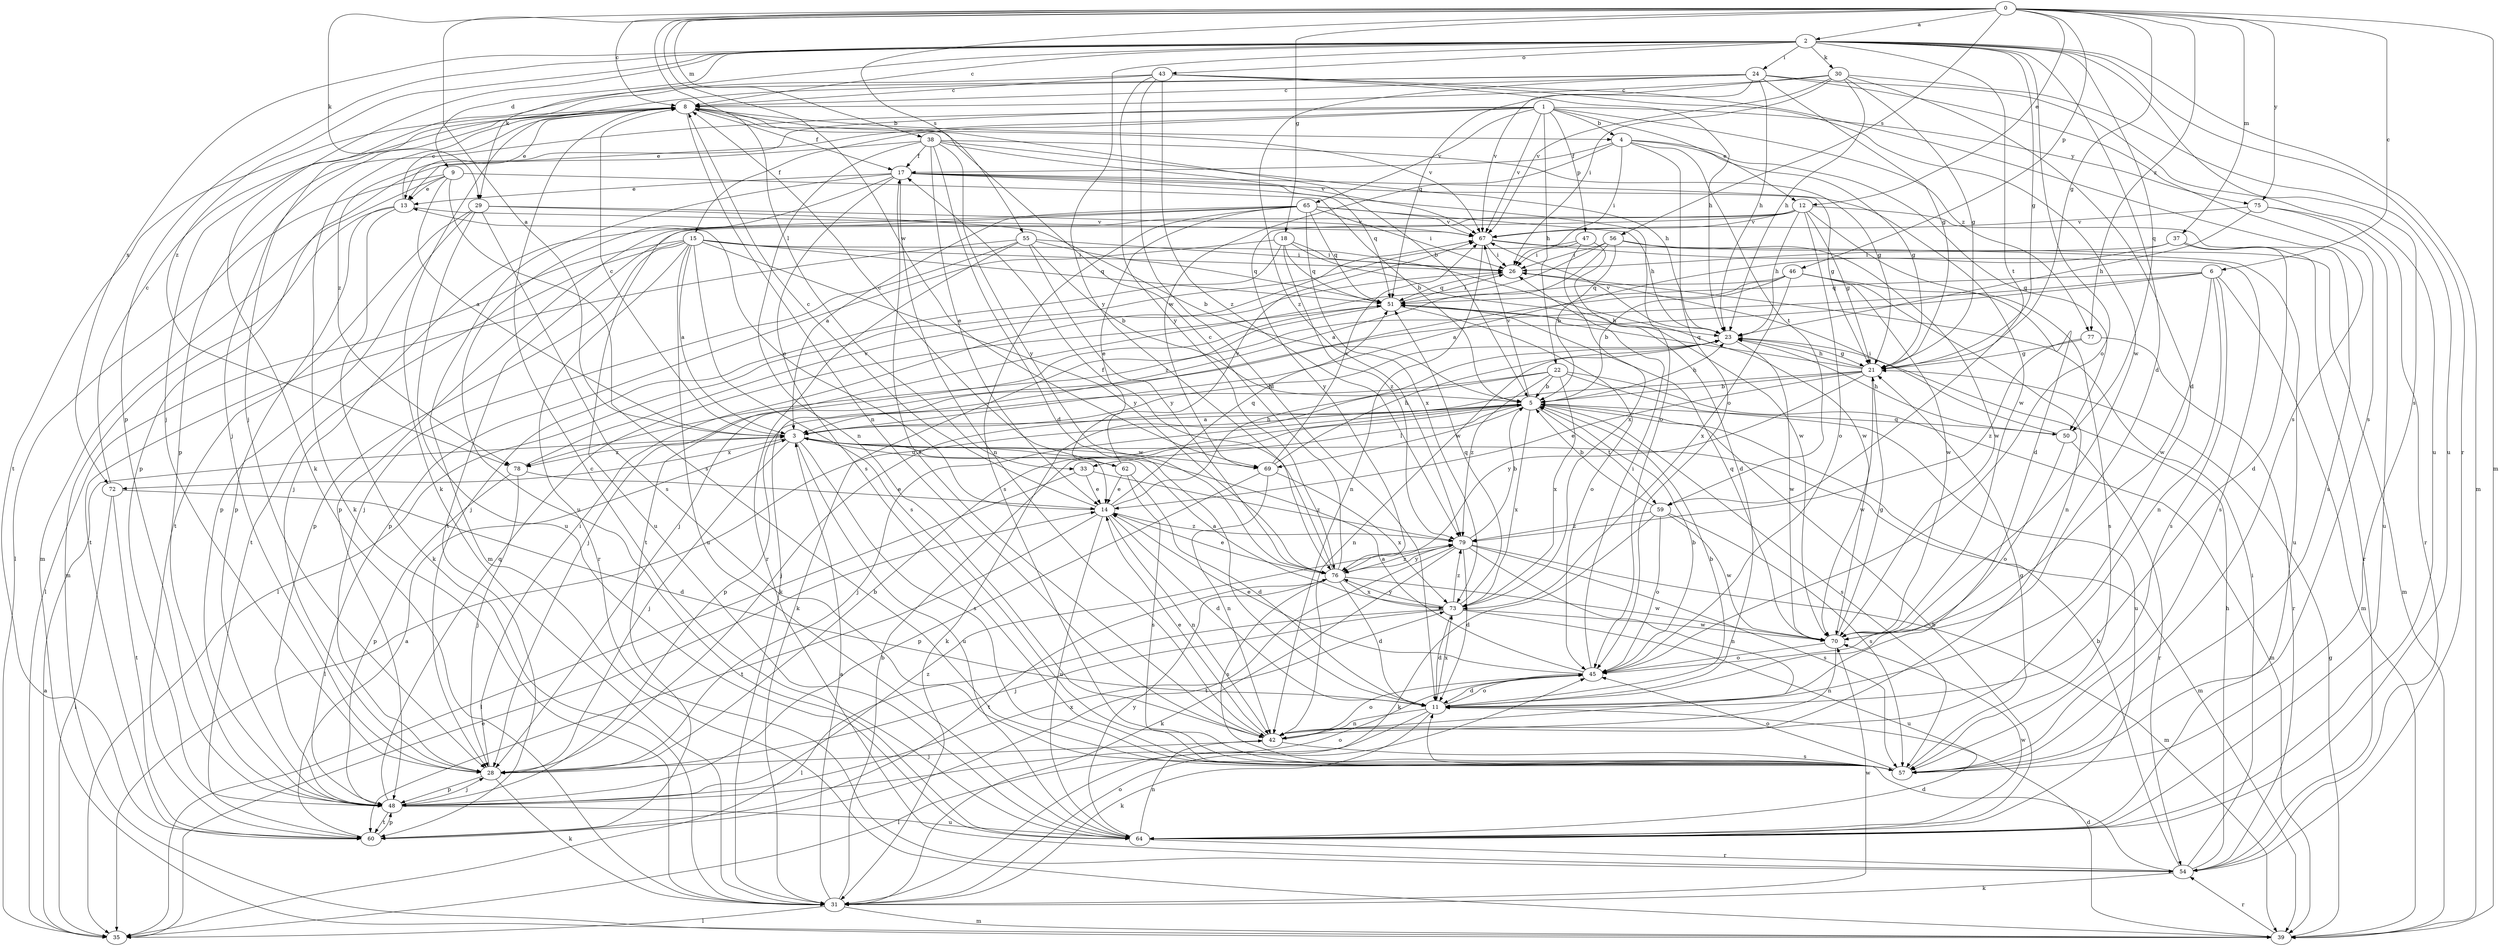 strict digraph  {
0;
1;
2;
3;
4;
5;
6;
8;
9;
11;
12;
13;
14;
15;
17;
18;
21;
22;
23;
24;
26;
28;
29;
30;
31;
33;
35;
37;
38;
39;
42;
43;
45;
46;
47;
48;
50;
51;
54;
55;
56;
57;
59;
60;
62;
64;
65;
67;
69;
70;
72;
73;
75;
76;
77;
78;
79;
0 -> 2  [label=a];
0 -> 3  [label=a];
0 -> 6  [label=c];
0 -> 8  [label=c];
0 -> 12  [label=e];
0 -> 18  [label=g];
0 -> 21  [label=g];
0 -> 29  [label=k];
0 -> 33  [label=l];
0 -> 37  [label=m];
0 -> 38  [label=m];
0 -> 39  [label=m];
0 -> 46  [label=p];
0 -> 55  [label=s];
0 -> 56  [label=s];
0 -> 69  [label=w];
0 -> 75  [label=y];
0 -> 77  [label=z];
1 -> 4  [label=b];
1 -> 12  [label=e];
1 -> 13  [label=e];
1 -> 15  [label=f];
1 -> 22  [label=h];
1 -> 47  [label=p];
1 -> 48  [label=p];
1 -> 65  [label=v];
1 -> 67  [label=v];
1 -> 75  [label=y];
1 -> 77  [label=z];
1 -> 78  [label=z];
2 -> 8  [label=c];
2 -> 9  [label=d];
2 -> 11  [label=d];
2 -> 21  [label=g];
2 -> 24  [label=i];
2 -> 29  [label=k];
2 -> 30  [label=k];
2 -> 31  [label=k];
2 -> 39  [label=m];
2 -> 43  [label=o];
2 -> 45  [label=o];
2 -> 48  [label=p];
2 -> 50  [label=q];
2 -> 54  [label=r];
2 -> 57  [label=s];
2 -> 59  [label=t];
2 -> 72  [label=x];
2 -> 76  [label=y];
2 -> 78  [label=z];
3 -> 8  [label=c];
3 -> 23  [label=h];
3 -> 28  [label=j];
3 -> 39  [label=m];
3 -> 57  [label=s];
3 -> 62  [label=u];
3 -> 64  [label=u];
3 -> 69  [label=w];
3 -> 72  [label=x];
3 -> 78  [label=z];
4 -> 17  [label=f];
4 -> 21  [label=g];
4 -> 26  [label=i];
4 -> 45  [label=o];
4 -> 50  [label=q];
4 -> 59  [label=t];
4 -> 69  [label=w];
5 -> 3  [label=a];
5 -> 23  [label=h];
5 -> 28  [label=j];
5 -> 33  [label=l];
5 -> 35  [label=l];
5 -> 50  [label=q];
5 -> 57  [label=s];
5 -> 59  [label=t];
5 -> 67  [label=v];
5 -> 69  [label=w];
5 -> 73  [label=x];
6 -> 28  [label=j];
6 -> 39  [label=m];
6 -> 42  [label=n];
6 -> 51  [label=q];
6 -> 57  [label=s];
6 -> 70  [label=w];
6 -> 78  [label=z];
8 -> 4  [label=b];
8 -> 5  [label=b];
8 -> 13  [label=e];
8 -> 17  [label=f];
8 -> 28  [label=j];
8 -> 31  [label=k];
8 -> 42  [label=n];
8 -> 60  [label=t];
8 -> 67  [label=v];
9 -> 3  [label=a];
9 -> 5  [label=b];
9 -> 13  [label=e];
9 -> 35  [label=l];
9 -> 39  [label=m];
9 -> 57  [label=s];
11 -> 5  [label=b];
11 -> 31  [label=k];
11 -> 35  [label=l];
11 -> 42  [label=n];
11 -> 45  [label=o];
11 -> 73  [label=x];
12 -> 11  [label=d];
12 -> 21  [label=g];
12 -> 23  [label=h];
12 -> 45  [label=o];
12 -> 48  [label=p];
12 -> 57  [label=s];
12 -> 60  [label=t];
12 -> 67  [label=v];
12 -> 76  [label=y];
13 -> 8  [label=c];
13 -> 31  [label=k];
13 -> 39  [label=m];
13 -> 48  [label=p];
13 -> 67  [label=v];
14 -> 8  [label=c];
14 -> 11  [label=d];
14 -> 13  [label=e];
14 -> 23  [label=h];
14 -> 42  [label=n];
14 -> 51  [label=q];
14 -> 60  [label=t];
14 -> 64  [label=u];
14 -> 79  [label=z];
15 -> 3  [label=a];
15 -> 26  [label=i];
15 -> 35  [label=l];
15 -> 48  [label=p];
15 -> 51  [label=q];
15 -> 54  [label=r];
15 -> 57  [label=s];
15 -> 60  [label=t];
15 -> 64  [label=u];
15 -> 70  [label=w];
15 -> 76  [label=y];
17 -> 13  [label=e];
17 -> 21  [label=g];
17 -> 39  [label=m];
17 -> 42  [label=n];
17 -> 45  [label=o];
17 -> 51  [label=q];
17 -> 57  [label=s];
17 -> 64  [label=u];
17 -> 70  [label=w];
18 -> 26  [label=i];
18 -> 28  [label=j];
18 -> 48  [label=p];
18 -> 51  [label=q];
18 -> 70  [label=w];
18 -> 79  [label=z];
21 -> 5  [label=b];
21 -> 14  [label=e];
21 -> 23  [label=h];
21 -> 28  [label=j];
21 -> 51  [label=q];
21 -> 70  [label=w];
21 -> 76  [label=y];
22 -> 5  [label=b];
22 -> 31  [label=k];
22 -> 39  [label=m];
22 -> 48  [label=p];
22 -> 64  [label=u];
22 -> 73  [label=x];
22 -> 79  [label=z];
23 -> 21  [label=g];
23 -> 42  [label=n];
23 -> 67  [label=v];
23 -> 70  [label=w];
24 -> 8  [label=c];
24 -> 21  [label=g];
24 -> 23  [label=h];
24 -> 28  [label=j];
24 -> 31  [label=k];
24 -> 57  [label=s];
24 -> 64  [label=u];
24 -> 67  [label=v];
24 -> 79  [label=z];
26 -> 51  [label=q];
28 -> 5  [label=b];
28 -> 26  [label=i];
28 -> 31  [label=k];
28 -> 48  [label=p];
29 -> 5  [label=b];
29 -> 48  [label=p];
29 -> 57  [label=s];
29 -> 60  [label=t];
29 -> 64  [label=u];
29 -> 67  [label=v];
30 -> 8  [label=c];
30 -> 11  [label=d];
30 -> 21  [label=g];
30 -> 23  [label=h];
30 -> 26  [label=i];
30 -> 51  [label=q];
30 -> 64  [label=u];
30 -> 67  [label=v];
31 -> 3  [label=a];
31 -> 5  [label=b];
31 -> 35  [label=l];
31 -> 39  [label=m];
31 -> 45  [label=o];
31 -> 70  [label=w];
33 -> 14  [label=e];
33 -> 35  [label=l];
33 -> 79  [label=z];
35 -> 3  [label=a];
35 -> 14  [label=e];
37 -> 3  [label=a];
37 -> 11  [label=d];
37 -> 26  [label=i];
37 -> 54  [label=r];
38 -> 11  [label=d];
38 -> 14  [label=e];
38 -> 17  [label=f];
38 -> 21  [label=g];
38 -> 23  [label=h];
38 -> 42  [label=n];
38 -> 48  [label=p];
38 -> 67  [label=v];
38 -> 76  [label=y];
39 -> 11  [label=d];
39 -> 21  [label=g];
39 -> 54  [label=r];
42 -> 14  [label=e];
42 -> 17  [label=f];
42 -> 28  [label=j];
42 -> 45  [label=o];
42 -> 57  [label=s];
43 -> 8  [label=c];
43 -> 11  [label=d];
43 -> 23  [label=h];
43 -> 28  [label=j];
43 -> 57  [label=s];
43 -> 70  [label=w];
43 -> 76  [label=y];
43 -> 79  [label=z];
45 -> 3  [label=a];
45 -> 5  [label=b];
45 -> 11  [label=d];
45 -> 14  [label=e];
45 -> 26  [label=i];
46 -> 5  [label=b];
46 -> 31  [label=k];
46 -> 42  [label=n];
46 -> 51  [label=q];
46 -> 57  [label=s];
46 -> 70  [label=w];
46 -> 73  [label=x];
47 -> 11  [label=d];
47 -> 26  [label=i];
47 -> 35  [label=l];
47 -> 73  [label=x];
48 -> 28  [label=j];
48 -> 45  [label=o];
48 -> 51  [label=q];
48 -> 60  [label=t];
48 -> 64  [label=u];
48 -> 73  [label=x];
48 -> 79  [label=z];
50 -> 23  [label=h];
50 -> 26  [label=i];
50 -> 45  [label=o];
50 -> 54  [label=r];
51 -> 23  [label=h];
51 -> 26  [label=i];
51 -> 28  [label=j];
51 -> 31  [label=k];
51 -> 45  [label=o];
54 -> 5  [label=b];
54 -> 11  [label=d];
54 -> 23  [label=h];
54 -> 26  [label=i];
54 -> 31  [label=k];
55 -> 5  [label=b];
55 -> 26  [label=i];
55 -> 28  [label=j];
55 -> 51  [label=q];
55 -> 54  [label=r];
55 -> 60  [label=t];
55 -> 76  [label=y];
56 -> 3  [label=a];
56 -> 5  [label=b];
56 -> 26  [label=i];
56 -> 39  [label=m];
56 -> 60  [label=t];
56 -> 70  [label=w];
57 -> 21  [label=g];
57 -> 45  [label=o];
59 -> 5  [label=b];
59 -> 31  [label=k];
59 -> 45  [label=o];
59 -> 57  [label=s];
59 -> 70  [label=w];
59 -> 79  [label=z];
60 -> 3  [label=a];
60 -> 48  [label=p];
62 -> 8  [label=c];
62 -> 11  [label=d];
62 -> 14  [label=e];
62 -> 57  [label=s];
62 -> 67  [label=v];
64 -> 5  [label=b];
64 -> 8  [label=c];
64 -> 42  [label=n];
64 -> 54  [label=r];
64 -> 70  [label=w];
64 -> 76  [label=y];
65 -> 3  [label=a];
65 -> 14  [label=e];
65 -> 23  [label=h];
65 -> 26  [label=i];
65 -> 28  [label=j];
65 -> 51  [label=q];
65 -> 57  [label=s];
65 -> 64  [label=u];
65 -> 67  [label=v];
65 -> 73  [label=x];
67 -> 26  [label=i];
67 -> 42  [label=n];
67 -> 57  [label=s];
67 -> 64  [label=u];
69 -> 23  [label=h];
69 -> 42  [label=n];
69 -> 48  [label=p];
69 -> 67  [label=v];
69 -> 73  [label=x];
70 -> 21  [label=g];
70 -> 42  [label=n];
70 -> 45  [label=o];
70 -> 51  [label=q];
72 -> 8  [label=c];
72 -> 11  [label=d];
72 -> 35  [label=l];
72 -> 60  [label=t];
73 -> 3  [label=a];
73 -> 11  [label=d];
73 -> 28  [label=j];
73 -> 35  [label=l];
73 -> 51  [label=q];
73 -> 64  [label=u];
73 -> 70  [label=w];
73 -> 76  [label=y];
73 -> 79  [label=z];
75 -> 23  [label=h];
75 -> 54  [label=r];
75 -> 64  [label=u];
75 -> 67  [label=v];
76 -> 8  [label=c];
76 -> 11  [label=d];
76 -> 14  [label=e];
76 -> 17  [label=f];
76 -> 57  [label=s];
76 -> 60  [label=t];
76 -> 70  [label=w];
76 -> 73  [label=x];
76 -> 79  [label=z];
77 -> 21  [label=g];
77 -> 54  [label=r];
77 -> 79  [label=z];
78 -> 14  [label=e];
78 -> 28  [label=j];
78 -> 48  [label=p];
78 -> 67  [label=v];
79 -> 5  [label=b];
79 -> 11  [label=d];
79 -> 31  [label=k];
79 -> 39  [label=m];
79 -> 42  [label=n];
79 -> 57  [label=s];
79 -> 60  [label=t];
79 -> 76  [label=y];
}
